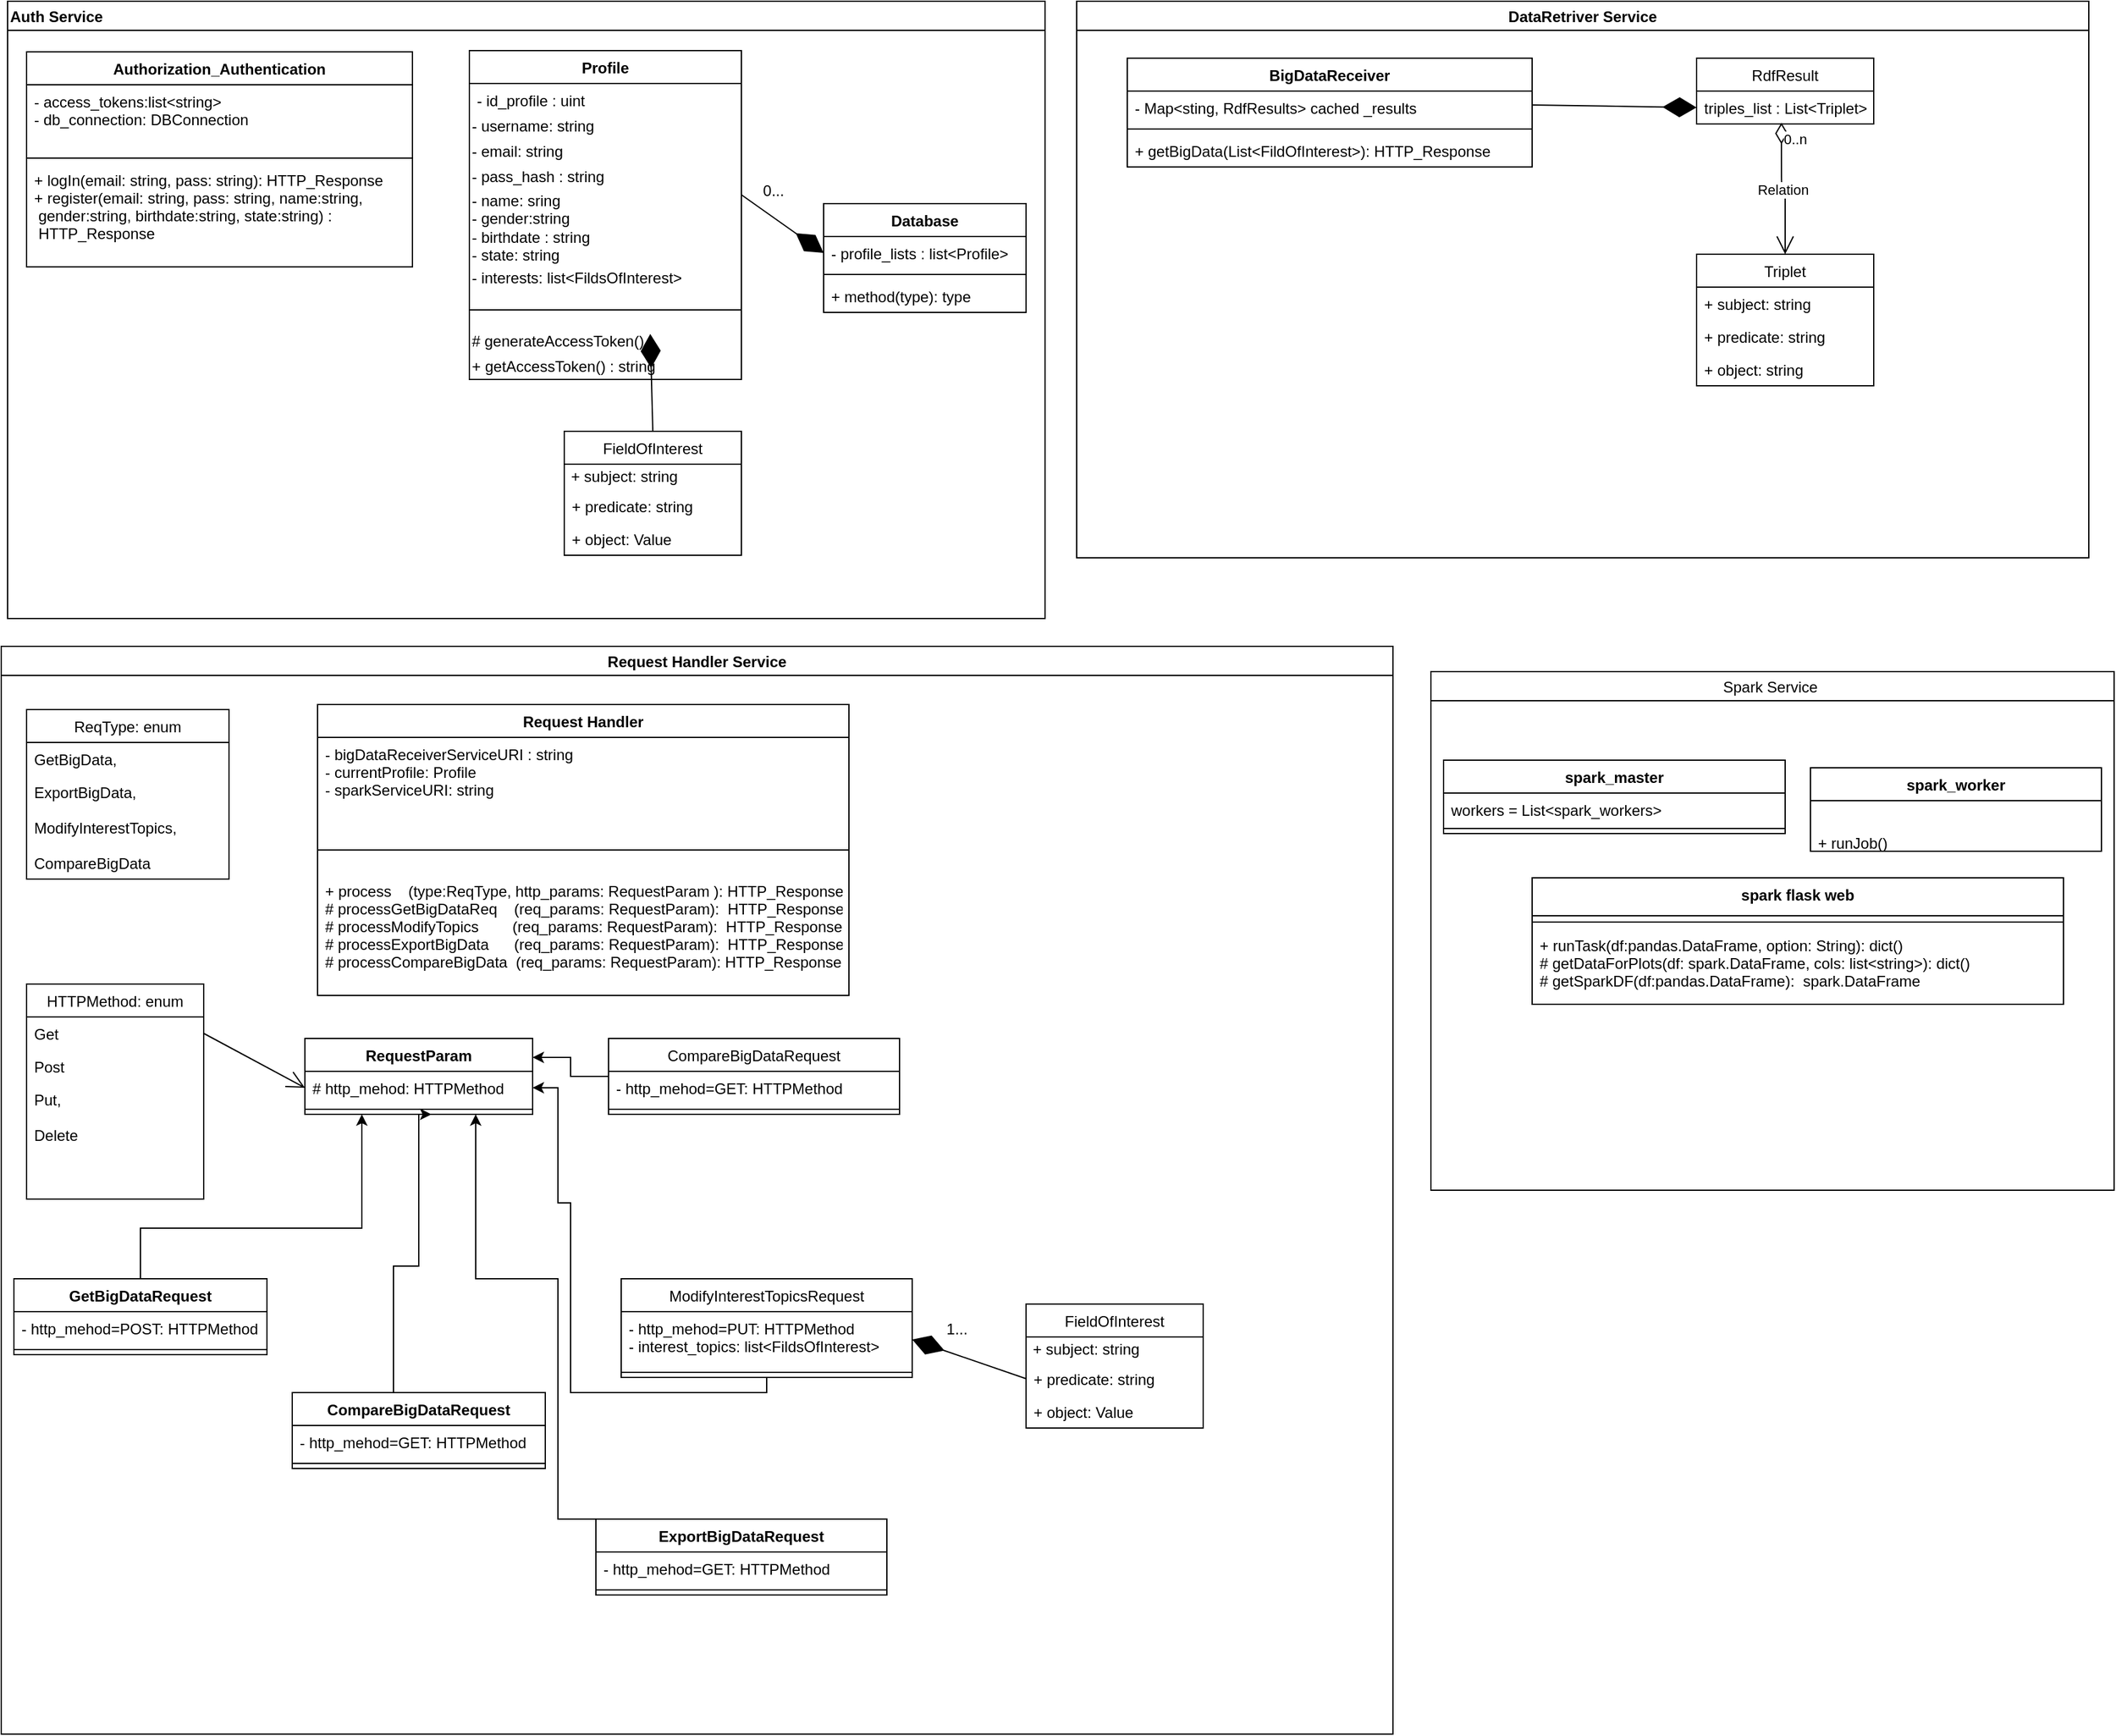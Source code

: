 <mxfile version="16.5.2" type="google"><diagram name="Page-1" id="c4acf3e9-155e-7222-9cf6-157b1a14988f"><mxGraphModel dx="1840" dy="1073" grid="1" gridSize="10" guides="1" tooltips="1" connect="1" arrows="1" fold="1" page="1" pageScale="1" pageWidth="850" pageHeight="1100" background="#ffffff" math="0" shadow="0"><root><mxCell id="0"/><mxCell id="1" parent="0"/><mxCell id="h9MEE5Jr2Y2PCA9O-NVs-34" value="Auth Service " style="swimlane;align=left;" parent="1" vertex="1"><mxGeometry x="15" y="20" width="820" height="488" as="geometry"/></mxCell><mxCell id="h9MEE5Jr2Y2PCA9O-NVs-1" value="Authorization_Authentication" style="swimlane;fontStyle=1;align=center;verticalAlign=top;childLayout=stackLayout;horizontal=1;startSize=26;horizontalStack=0;resizeParent=1;resizeParentMax=0;resizeLast=0;collapsible=1;marginBottom=0;" parent="h9MEE5Jr2Y2PCA9O-NVs-34" vertex="1"><mxGeometry x="15" y="40" width="305" height="170" as="geometry"/></mxCell><mxCell id="h9MEE5Jr2Y2PCA9O-NVs-2" value="- access_tokens:list&lt;string&gt;&#10;- db_connection: DBConnection" style="text;strokeColor=none;fillColor=none;align=left;verticalAlign=top;spacingLeft=4;spacingRight=4;overflow=hidden;rotatable=0;points=[[0,0.5],[1,0.5]];portConstraint=eastwest;" parent="h9MEE5Jr2Y2PCA9O-NVs-1" vertex="1"><mxGeometry y="26" width="305" height="54" as="geometry"/></mxCell><mxCell id="h9MEE5Jr2Y2PCA9O-NVs-3" value="" style="line;strokeWidth=1;fillColor=none;align=left;verticalAlign=middle;spacingTop=-1;spacingLeft=3;spacingRight=3;rotatable=0;labelPosition=right;points=[];portConstraint=eastwest;" parent="h9MEE5Jr2Y2PCA9O-NVs-1" vertex="1"><mxGeometry y="80" width="305" height="8" as="geometry"/></mxCell><mxCell id="h9MEE5Jr2Y2PCA9O-NVs-4" value="+ logIn(email: string, pass: string): HTTP_Response&#10;+ register(email: string, pass: string, name:string,&#10; gender:string, birthdate:string, state:string) :&#10; HTTP_Response&#10;" style="text;strokeColor=none;fillColor=none;align=left;verticalAlign=top;spacingLeft=4;spacingRight=4;overflow=hidden;rotatable=0;points=[[0,0.5],[1,0.5]];portConstraint=eastwest;" parent="h9MEE5Jr2Y2PCA9O-NVs-1" vertex="1"><mxGeometry y="88" width="305" height="82" as="geometry"/></mxCell><mxCell id="h9MEE5Jr2Y2PCA9O-NVs-5" value="Profile" style="swimlane;fontStyle=1;align=center;verticalAlign=top;childLayout=stackLayout;horizontal=1;startSize=26;horizontalStack=0;resizeParent=1;resizeParentMax=0;resizeLast=0;collapsible=1;marginBottom=0;" parent="h9MEE5Jr2Y2PCA9O-NVs-34" vertex="1"><mxGeometry x="365" y="39" width="215" height="260" as="geometry"/></mxCell><mxCell id="h9MEE5Jr2Y2PCA9O-NVs-17" value="- id_profile : uint&#10;" style="text;strokeColor=none;fillColor=none;align=left;verticalAlign=top;spacingLeft=4;spacingRight=4;overflow=hidden;rotatable=0;points=[[0,0.5],[1,0.5]];portConstraint=eastwest;" parent="h9MEE5Jr2Y2PCA9O-NVs-5" vertex="1"><mxGeometry y="26" width="215" height="24" as="geometry"/></mxCell><mxCell id="nS12aVtoFjTtKT_K1Ies-8" value="&lt;span&gt;- username: string&lt;/span&gt;" style="text;html=1;align=left;verticalAlign=middle;resizable=0;points=[];autosize=1;" parent="h9MEE5Jr2Y2PCA9O-NVs-5" vertex="1"><mxGeometry y="50" width="215" height="20" as="geometry"/></mxCell><mxCell id="nS12aVtoFjTtKT_K1Ies-11" value="- email: string" style="text;html=1;align=left;verticalAlign=middle;resizable=0;points=[];autosize=1;" parent="h9MEE5Jr2Y2PCA9O-NVs-5" vertex="1"><mxGeometry y="70" width="215" height="20" as="geometry"/></mxCell><mxCell id="nS12aVtoFjTtKT_K1Ies-9" value="&lt;span&gt;- pass_hash : string&lt;/span&gt;" style="text;html=1;align=left;verticalAlign=middle;resizable=0;points=[];autosize=1;" parent="h9MEE5Jr2Y2PCA9O-NVs-5" vertex="1"><mxGeometry y="90" width="215" height="20" as="geometry"/></mxCell><mxCell id="nS12aVtoFjTtKT_K1Ies-14" value="- name: sring&lt;br&gt;- gender:string&lt;br&gt;- birthdate : string&lt;br&gt;- state: string" style="text;html=1;align=left;verticalAlign=middle;resizable=0;points=[];autosize=1;" parent="h9MEE5Jr2Y2PCA9O-NVs-5" vertex="1"><mxGeometry y="110" width="215" height="60" as="geometry"/></mxCell><mxCell id="nS12aVtoFjTtKT_K1Ies-76" value="&lt;span&gt;- interests: list&amp;lt;FildsOfInterest&amp;gt;&lt;br&gt;&lt;/span&gt;" style="text;html=1;align=left;verticalAlign=middle;resizable=0;points=[];autosize=1;" parent="h9MEE5Jr2Y2PCA9O-NVs-5" vertex="1"><mxGeometry y="170" width="215" height="20" as="geometry"/></mxCell><mxCell id="h9MEE5Jr2Y2PCA9O-NVs-7" value="" style="line;strokeWidth=1;fillColor=none;align=left;verticalAlign=middle;spacingTop=-1;spacingLeft=3;spacingRight=3;rotatable=0;labelPosition=right;points=[];portConstraint=eastwest;" parent="h9MEE5Jr2Y2PCA9O-NVs-5" vertex="1"><mxGeometry y="190" width="215" height="30" as="geometry"/></mxCell><mxCell id="nS12aVtoFjTtKT_K1Ies-86" value="# generateAccessToken()" style="text;html=1;align=left;verticalAlign=middle;resizable=0;points=[];autosize=1;" parent="h9MEE5Jr2Y2PCA9O-NVs-5" vertex="1"><mxGeometry y="220" width="215" height="20" as="geometry"/></mxCell><mxCell id="nS12aVtoFjTtKT_K1Ies-85" value="+ getAccessToken() : string" style="text;html=1;align=left;verticalAlign=middle;resizable=0;points=[];autosize=1;" parent="h9MEE5Jr2Y2PCA9O-NVs-5" vertex="1"><mxGeometry y="240" width="215" height="20" as="geometry"/></mxCell><mxCell id="nS12aVtoFjTtKT_K1Ies-48" value="0..." style="text;html=1;align=center;verticalAlign=middle;resizable=0;points=[];autosize=1;" parent="h9MEE5Jr2Y2PCA9O-NVs-34" vertex="1"><mxGeometry x="590" y="140" width="30" height="20" as="geometry"/></mxCell><mxCell id="nS12aVtoFjTtKT_K1Ies-43" value="Database" style="swimlane;fontStyle=1;align=center;verticalAlign=top;childLayout=stackLayout;horizontal=1;startSize=26;horizontalStack=0;resizeParent=1;resizeParentMax=0;resizeLast=0;collapsible=1;marginBottom=0;" parent="h9MEE5Jr2Y2PCA9O-NVs-34" vertex="1"><mxGeometry x="645" y="160" width="160" height="86" as="geometry"/></mxCell><mxCell id="nS12aVtoFjTtKT_K1Ies-44" value="- profile_lists : list&lt;Profile&gt;" style="text;strokeColor=none;fillColor=none;align=left;verticalAlign=top;spacingLeft=4;spacingRight=4;overflow=hidden;rotatable=0;points=[[0,0.5],[1,0.5]];portConstraint=eastwest;" parent="nS12aVtoFjTtKT_K1Ies-43" vertex="1"><mxGeometry y="26" width="160" height="26" as="geometry"/></mxCell><mxCell id="nS12aVtoFjTtKT_K1Ies-45" value="" style="line;strokeWidth=1;fillColor=none;align=left;verticalAlign=middle;spacingTop=-1;spacingLeft=3;spacingRight=3;rotatable=0;labelPosition=right;points=[];portConstraint=eastwest;" parent="nS12aVtoFjTtKT_K1Ies-43" vertex="1"><mxGeometry y="52" width="160" height="8" as="geometry"/></mxCell><mxCell id="nS12aVtoFjTtKT_K1Ies-46" value="+ method(type): type" style="text;strokeColor=none;fillColor=none;align=left;verticalAlign=top;spacingLeft=4;spacingRight=4;overflow=hidden;rotatable=0;points=[[0,0.5],[1,0.5]];portConstraint=eastwest;" parent="nS12aVtoFjTtKT_K1Ies-43" vertex="1"><mxGeometry y="60" width="160" height="26" as="geometry"/></mxCell><mxCell id="nS12aVtoFjTtKT_K1Ies-47" value="" style="endArrow=diamondThin;endFill=1;endSize=24;html=1;exitX=1;exitY=0.15;exitDx=0;exitDy=0;exitPerimeter=0;entryX=0;entryY=0.5;entryDx=0;entryDy=0;" parent="h9MEE5Jr2Y2PCA9O-NVs-34" target="nS12aVtoFjTtKT_K1Ies-44" edge="1"><mxGeometry width="160" relative="1" as="geometry"><mxPoint x="580" y="153" as="sourcePoint"/><mxPoint x="600" y="290" as="targetPoint"/></mxGeometry></mxCell><mxCell id="nS12aVtoFjTtKT_K1Ies-77" value="FieldOfInterest" style="swimlane;fontStyle=0;childLayout=stackLayout;horizontal=1;startSize=26;fillColor=none;horizontalStack=0;resizeParent=1;resizeParentMax=0;resizeLast=0;collapsible=1;marginBottom=0;" parent="h9MEE5Jr2Y2PCA9O-NVs-34" vertex="1"><mxGeometry x="440" y="340" width="140" height="98" as="geometry"><mxRectangle x="435" y="400" width="100" height="26" as="alternateBounds"/></mxGeometry></mxCell><mxCell id="nS12aVtoFjTtKT_K1Ies-78" value="&amp;nbsp;+ subject: string" style="text;html=1;align=left;verticalAlign=middle;resizable=0;points=[];autosize=1;" parent="nS12aVtoFjTtKT_K1Ies-77" vertex="1"><mxGeometry y="26" width="140" height="20" as="geometry"/></mxCell><mxCell id="nS12aVtoFjTtKT_K1Ies-79" value="+ predicate: string" style="text;strokeColor=none;fillColor=none;align=left;verticalAlign=top;spacingLeft=4;spacingRight=4;overflow=hidden;rotatable=0;points=[[0,0.5],[1,0.5]];portConstraint=eastwest;" parent="nS12aVtoFjTtKT_K1Ies-77" vertex="1"><mxGeometry y="46" width="140" height="26" as="geometry"/></mxCell><mxCell id="nS12aVtoFjTtKT_K1Ies-80" value="+ object: Value" style="text;strokeColor=none;fillColor=none;align=left;verticalAlign=top;spacingLeft=4;spacingRight=4;overflow=hidden;rotatable=0;points=[[0,0.5],[1,0.5]];portConstraint=eastwest;" parent="nS12aVtoFjTtKT_K1Ies-77" vertex="1"><mxGeometry y="72" width="140" height="26" as="geometry"/></mxCell><mxCell id="nS12aVtoFjTtKT_K1Ies-83" value="" style="endArrow=diamondThin;endFill=1;endSize=24;html=1;exitX=0.5;exitY=0;exitDx=0;exitDy=0;entryX=0.665;entryY=1.075;entryDx=0;entryDy=0;entryPerimeter=0;" parent="h9MEE5Jr2Y2PCA9O-NVs-34" source="nS12aVtoFjTtKT_K1Ies-77" edge="1"><mxGeometry width="160" relative="1" as="geometry"><mxPoint x="590" y="360" as="sourcePoint"/><mxPoint x="507.975" y="263" as="targetPoint"/><Array as="points"/></mxGeometry></mxCell><mxCell id="h9MEE5Jr2Y2PCA9O-NVs-35" value="Request Handler Service" style="swimlane;" parent="1" vertex="1"><mxGeometry x="10" y="530" width="1100" height="860" as="geometry"><mxRectangle x="85" y="510" width="170" height="23" as="alternateBounds"/></mxGeometry></mxCell><mxCell id="h9MEE5Jr2Y2PCA9O-NVs-22" value="ReqType: enum" style="swimlane;fontStyle=0;childLayout=stackLayout;horizontal=1;startSize=26;fillColor=none;horizontalStack=0;resizeParent=1;resizeParentMax=0;resizeLast=0;collapsible=1;marginBottom=0;" parent="h9MEE5Jr2Y2PCA9O-NVs-35" vertex="1"><mxGeometry x="20" y="50" width="160" height="134" as="geometry"/></mxCell><mxCell id="h9MEE5Jr2Y2PCA9O-NVs-23" value="GetBigData," style="text;strokeColor=none;fillColor=none;align=left;verticalAlign=top;spacingLeft=4;spacingRight=4;overflow=hidden;rotatable=0;points=[[0,0.5],[1,0.5]];portConstraint=eastwest;" parent="h9MEE5Jr2Y2PCA9O-NVs-22" vertex="1"><mxGeometry y="26" width="160" height="26" as="geometry"/></mxCell><mxCell id="h9MEE5Jr2Y2PCA9O-NVs-25" value="ExportBigData,&#10;&#10;ModifyInterestTopics,&#10;&#10;CompareBigData" style="text;strokeColor=none;fillColor=none;align=left;verticalAlign=top;spacingLeft=4;spacingRight=4;overflow=hidden;rotatable=0;points=[[0,0.5],[1,0.5]];portConstraint=eastwest;" parent="h9MEE5Jr2Y2PCA9O-NVs-22" vertex="1"><mxGeometry y="52" width="160" height="82" as="geometry"/></mxCell><mxCell id="h9MEE5Jr2Y2PCA9O-NVs-18" value="Request Handler" style="swimlane;fontStyle=1;align=center;verticalAlign=top;childLayout=stackLayout;horizontal=1;startSize=26;horizontalStack=0;resizeParent=1;resizeParentMax=0;resizeLast=0;collapsible=1;marginBottom=0;" parent="h9MEE5Jr2Y2PCA9O-NVs-35" vertex="1"><mxGeometry x="250" y="46" width="420" height="230" as="geometry"/></mxCell><mxCell id="h9MEE5Jr2Y2PCA9O-NVs-19" value="- bigDataReceiverServiceURI : string&#10;- currentProfile: Profile&#10;- sparkServiceURI: string" style="text;strokeColor=none;fillColor=none;align=left;verticalAlign=top;spacingLeft=4;spacingRight=4;overflow=hidden;rotatable=0;points=[[0,0.5],[1,0.5]];portConstraint=eastwest;fontStyle=0" parent="h9MEE5Jr2Y2PCA9O-NVs-18" vertex="1"><mxGeometry y="26" width="420" height="84" as="geometry"/></mxCell><mxCell id="h9MEE5Jr2Y2PCA9O-NVs-20" value="" style="line;strokeWidth=1;fillColor=none;align=left;verticalAlign=middle;spacingTop=-1;spacingLeft=3;spacingRight=3;rotatable=0;labelPosition=right;points=[];portConstraint=eastwest;" parent="h9MEE5Jr2Y2PCA9O-NVs-18" vertex="1"><mxGeometry y="110" width="420" height="10" as="geometry"/></mxCell><mxCell id="h9MEE5Jr2Y2PCA9O-NVs-21" value="&#10;+ process    (type:ReqType, http_params: RequestParam ): HTTP_Response&#10;# processGetBigDataReq    (req_params: RequestParam):  HTTP_Response&#10;# processModifyTopics        (req_params: RequestParam):  HTTP_Response&#10;# processExportBigData      (req_params: RequestParam):  HTTP_Response&#10;# processCompareBigData  (req_params: RequestParam): HTTP_Response&#10;" style="text;strokeColor=none;fillColor=none;align=left;verticalAlign=top;spacingLeft=4;spacingRight=4;overflow=hidden;rotatable=0;points=[[0,0.5],[1,0.5]];portConstraint=eastwest;" parent="h9MEE5Jr2Y2PCA9O-NVs-18" vertex="1"><mxGeometry y="120" width="420" height="110" as="geometry"/></mxCell><mxCell id="h9MEE5Jr2Y2PCA9O-NVs-9" value="FieldOfInterest" style="swimlane;fontStyle=0;childLayout=stackLayout;horizontal=1;startSize=26;fillColor=none;horizontalStack=0;resizeParent=1;resizeParentMax=0;resizeLast=0;collapsible=1;marginBottom=0;" parent="h9MEE5Jr2Y2PCA9O-NVs-35" vertex="1"><mxGeometry x="810" y="520" width="140" height="98" as="geometry"><mxRectangle x="435" y="400" width="100" height="26" as="alternateBounds"/></mxGeometry></mxCell><mxCell id="nS12aVtoFjTtKT_K1Ies-75" value="&amp;nbsp;+ subject: string" style="text;html=1;align=left;verticalAlign=middle;resizable=0;points=[];autosize=1;" parent="h9MEE5Jr2Y2PCA9O-NVs-9" vertex="1"><mxGeometry y="26" width="140" height="20" as="geometry"/></mxCell><mxCell id="h9MEE5Jr2Y2PCA9O-NVs-10" value="+ predicate: string" style="text;strokeColor=none;fillColor=none;align=left;verticalAlign=top;spacingLeft=4;spacingRight=4;overflow=hidden;rotatable=0;points=[[0,0.5],[1,0.5]];portConstraint=eastwest;" parent="h9MEE5Jr2Y2PCA9O-NVs-9" vertex="1"><mxGeometry y="46" width="140" height="26" as="geometry"/></mxCell><mxCell id="h9MEE5Jr2Y2PCA9O-NVs-11" value="+ object: Value" style="text;strokeColor=none;fillColor=none;align=left;verticalAlign=top;spacingLeft=4;spacingRight=4;overflow=hidden;rotatable=0;points=[[0,0.5],[1,0.5]];portConstraint=eastwest;" parent="h9MEE5Jr2Y2PCA9O-NVs-9" vertex="1"><mxGeometry y="72" width="140" height="26" as="geometry"/></mxCell><mxCell id="nS12aVtoFjTtKT_K1Ies-2" value="" style="endArrow=diamondThin;endFill=1;endSize=24;html=1;exitX=0;exitY=0.5;exitDx=0;exitDy=0;entryX=1;entryY=0.5;entryDx=0;entryDy=0;" parent="h9MEE5Jr2Y2PCA9O-NVs-35" source="h9MEE5Jr2Y2PCA9O-NVs-10" target="nS12aVtoFjTtKT_K1Ies-71" edge="1"><mxGeometry width="160" relative="1" as="geometry"><mxPoint x="560" y="579" as="sourcePoint"/><mxPoint x="750" y="350" as="targetPoint"/><Array as="points"/></mxGeometry></mxCell><mxCell id="nS12aVtoFjTtKT_K1Ies-3" value="1..." style="text;html=1;align=center;verticalAlign=middle;resizable=0;points=[];autosize=1;" parent="h9MEE5Jr2Y2PCA9O-NVs-35" vertex="1"><mxGeometry x="740" y="530" width="30" height="20" as="geometry"/></mxCell><mxCell id="nS12aVtoFjTtKT_K1Ies-29" value="RequestParam" style="swimlane;fontStyle=1;align=center;verticalAlign=top;childLayout=stackLayout;horizontal=1;startSize=26;horizontalStack=0;resizeParent=1;resizeParentMax=0;resizeLast=0;collapsible=1;marginBottom=0;" parent="h9MEE5Jr2Y2PCA9O-NVs-35" vertex="1"><mxGeometry x="240" y="310" width="180" height="60" as="geometry"/></mxCell><mxCell id="nS12aVtoFjTtKT_K1Ies-30" value="# http_mehod: HTTPMethod" style="text;strokeColor=none;fillColor=none;align=left;verticalAlign=top;spacingLeft=4;spacingRight=4;overflow=hidden;rotatable=0;points=[[0,0.5],[1,0.5]];portConstraint=eastwest;" parent="nS12aVtoFjTtKT_K1Ies-29" vertex="1"><mxGeometry y="26" width="180" height="26" as="geometry"/></mxCell><mxCell id="nS12aVtoFjTtKT_K1Ies-31" value="" style="line;strokeWidth=1;fillColor=none;align=left;verticalAlign=middle;spacingTop=-1;spacingLeft=3;spacingRight=3;rotatable=0;labelPosition=right;points=[];portConstraint=eastwest;" parent="nS12aVtoFjTtKT_K1Ies-29" vertex="1"><mxGeometry y="52" width="180" height="8" as="geometry"/></mxCell><mxCell id="nS12aVtoFjTtKT_K1Ies-33" value="HTTPMethod: enum" style="swimlane;fontStyle=0;childLayout=stackLayout;horizontal=1;startSize=26;fillColor=none;horizontalStack=0;resizeParent=1;resizeParentMax=0;resizeLast=0;collapsible=1;marginBottom=0;" parent="h9MEE5Jr2Y2PCA9O-NVs-35" vertex="1"><mxGeometry x="20" y="267" width="140" height="170" as="geometry"/></mxCell><mxCell id="nS12aVtoFjTtKT_K1Ies-34" value="Get" style="text;strokeColor=none;fillColor=none;align=left;verticalAlign=top;spacingLeft=4;spacingRight=4;overflow=hidden;rotatable=0;points=[[0,0.5],[1,0.5]];portConstraint=eastwest;" parent="nS12aVtoFjTtKT_K1Ies-33" vertex="1"><mxGeometry y="26" width="140" height="26" as="geometry"/></mxCell><mxCell id="nS12aVtoFjTtKT_K1Ies-35" value="Post" style="text;strokeColor=none;fillColor=none;align=left;verticalAlign=top;spacingLeft=4;spacingRight=4;overflow=hidden;rotatable=0;points=[[0,0.5],[1,0.5]];portConstraint=eastwest;" parent="nS12aVtoFjTtKT_K1Ies-33" vertex="1"><mxGeometry y="52" width="140" height="26" as="geometry"/></mxCell><mxCell id="nS12aVtoFjTtKT_K1Ies-36" value="Put,&#10;&#10;Delete" style="text;strokeColor=none;fillColor=none;align=left;verticalAlign=top;spacingLeft=4;spacingRight=4;overflow=hidden;rotatable=0;points=[[0,0.5],[1,0.5]];portConstraint=eastwest;" parent="nS12aVtoFjTtKT_K1Ies-33" vertex="1"><mxGeometry y="78" width="140" height="92" as="geometry"/></mxCell><mxCell id="nS12aVtoFjTtKT_K1Ies-38" value="" style="endArrow=open;endFill=1;endSize=12;html=1;exitX=1;exitY=0.5;exitDx=0;exitDy=0;entryX=0;entryY=0.5;entryDx=0;entryDy=0;" parent="h9MEE5Jr2Y2PCA9O-NVs-35" source="nS12aVtoFjTtKT_K1Ies-34" target="nS12aVtoFjTtKT_K1Ies-30" edge="1"><mxGeometry width="160" relative="1" as="geometry"><mxPoint x="610" y="180" as="sourcePoint"/><mxPoint x="770" y="180" as="targetPoint"/></mxGeometry></mxCell><mxCell id="nS12aVtoFjTtKT_K1Ies-50" value="CompareBigDataRequest" style="swimlane;fontStyle=1;align=center;verticalAlign=top;childLayout=stackLayout;horizontal=1;startSize=26;horizontalStack=0;resizeParent=1;resizeParentMax=0;resizeLast=0;collapsible=1;marginBottom=0;" parent="h9MEE5Jr2Y2PCA9O-NVs-35" vertex="1"><mxGeometry x="230" y="590" width="200" height="60" as="geometry"/></mxCell><mxCell id="nS12aVtoFjTtKT_K1Ies-51" value="- http_mehod=GET: HTTPMethod" style="text;strokeColor=none;fillColor=none;align=left;verticalAlign=top;spacingLeft=4;spacingRight=4;overflow=hidden;rotatable=0;points=[[0,0.5],[1,0.5]];portConstraint=eastwest;" parent="nS12aVtoFjTtKT_K1Ies-50" vertex="1"><mxGeometry y="26" width="200" height="26" as="geometry"/></mxCell><mxCell id="nS12aVtoFjTtKT_K1Ies-52" value="" style="line;strokeWidth=1;fillColor=none;align=left;verticalAlign=middle;spacingTop=-1;spacingLeft=3;spacingRight=3;rotatable=0;labelPosition=right;points=[];portConstraint=eastwest;" parent="nS12aVtoFjTtKT_K1Ies-50" vertex="1"><mxGeometry y="52" width="200" height="8" as="geometry"/></mxCell><mxCell id="nS12aVtoFjTtKT_K1Ies-68" style="edgeStyle=orthogonalEdgeStyle;rounded=0;orthogonalLoop=1;jettySize=auto;html=1;exitX=0;exitY=0;exitDx=0;exitDy=0;entryX=0.75;entryY=1;entryDx=0;entryDy=0;" parent="h9MEE5Jr2Y2PCA9O-NVs-35" source="nS12aVtoFjTtKT_K1Ies-54" target="nS12aVtoFjTtKT_K1Ies-29" edge="1"><mxGeometry relative="1" as="geometry"><mxPoint x="354" y="455" as="targetPoint"/><Array as="points"><mxPoint x="440" y="690"/><mxPoint x="440" y="500"/><mxPoint x="375" y="500"/></Array></mxGeometry></mxCell><mxCell id="nS12aVtoFjTtKT_K1Ies-54" value="ExportBigDataRequest" style="swimlane;fontStyle=1;align=center;verticalAlign=top;childLayout=stackLayout;horizontal=1;startSize=26;horizontalStack=0;resizeParent=1;resizeParentMax=0;resizeLast=0;collapsible=1;marginBottom=0;" parent="h9MEE5Jr2Y2PCA9O-NVs-35" vertex="1"><mxGeometry x="470" y="690" width="230" height="60" as="geometry"/></mxCell><mxCell id="nS12aVtoFjTtKT_K1Ies-55" value="- http_mehod=GET: HTTPMethod" style="text;strokeColor=none;fillColor=none;align=left;verticalAlign=top;spacingLeft=4;spacingRight=4;overflow=hidden;rotatable=0;points=[[0,0.5],[1,0.5]];portConstraint=eastwest;" parent="nS12aVtoFjTtKT_K1Ies-54" vertex="1"><mxGeometry y="26" width="230" height="26" as="geometry"/></mxCell><mxCell id="nS12aVtoFjTtKT_K1Ies-56" value="" style="line;strokeWidth=1;fillColor=none;align=left;verticalAlign=middle;spacingTop=-1;spacingLeft=3;spacingRight=3;rotatable=0;labelPosition=right;points=[];portConstraint=eastwest;" parent="nS12aVtoFjTtKT_K1Ies-54" vertex="1"><mxGeometry y="52" width="230" height="8" as="geometry"/></mxCell><mxCell id="nS12aVtoFjTtKT_K1Ies-66" style="edgeStyle=orthogonalEdgeStyle;rounded=0;orthogonalLoop=1;jettySize=auto;html=1;entryX=1;entryY=0.25;entryDx=0;entryDy=0;" parent="h9MEE5Jr2Y2PCA9O-NVs-35" source="nS12aVtoFjTtKT_K1Ies-58" target="nS12aVtoFjTtKT_K1Ies-29" edge="1"><mxGeometry relative="1" as="geometry"><mxPoint x="421.08" y="386" as="targetPoint"/></mxGeometry></mxCell><mxCell id="nS12aVtoFjTtKT_K1Ies-58" value="CompareBigDataRequest" style="swimlane;fontStyle=0;align=center;verticalAlign=top;childLayout=stackLayout;horizontal=1;startSize=26;horizontalStack=0;resizeParent=1;resizeParentMax=0;resizeLast=0;collapsible=1;marginBottom=0;" parent="h9MEE5Jr2Y2PCA9O-NVs-35" vertex="1"><mxGeometry x="480" y="310" width="230" height="60" as="geometry"/></mxCell><mxCell id="nS12aVtoFjTtKT_K1Ies-59" value="- http_mehod=GET: HTTPMethod" style="text;strokeColor=none;fillColor=none;align=left;verticalAlign=top;spacingLeft=4;spacingRight=4;overflow=hidden;rotatable=0;points=[[0,0.5],[1,0.5]];portConstraint=eastwest;" parent="nS12aVtoFjTtKT_K1Ies-58" vertex="1"><mxGeometry y="26" width="230" height="26" as="geometry"/></mxCell><mxCell id="nS12aVtoFjTtKT_K1Ies-60" value="" style="line;strokeWidth=1;fillColor=none;align=left;verticalAlign=middle;spacingTop=-1;spacingLeft=3;spacingRight=3;rotatable=0;labelPosition=right;points=[];portConstraint=eastwest;" parent="nS12aVtoFjTtKT_K1Ies-58" vertex="1"><mxGeometry y="52" width="230" height="8" as="geometry"/></mxCell><mxCell id="nS12aVtoFjTtKT_K1Ies-87" style="edgeStyle=orthogonalEdgeStyle;rounded=0;orthogonalLoop=1;jettySize=auto;html=1;entryX=0.25;entryY=1;entryDx=0;entryDy=0;" parent="h9MEE5Jr2Y2PCA9O-NVs-35" source="nS12aVtoFjTtKT_K1Ies-62" target="nS12aVtoFjTtKT_K1Ies-29" edge="1"><mxGeometry relative="1" as="geometry"><Array as="points"><mxPoint x="110" y="460"/><mxPoint x="285" y="460"/></Array></mxGeometry></mxCell><mxCell id="nS12aVtoFjTtKT_K1Ies-62" value="GetBigDataRequest" style="swimlane;fontStyle=1;align=center;verticalAlign=top;childLayout=stackLayout;horizontal=1;startSize=26;horizontalStack=0;resizeParent=1;resizeParentMax=0;resizeLast=0;collapsible=1;marginBottom=0;" parent="h9MEE5Jr2Y2PCA9O-NVs-35" vertex="1"><mxGeometry x="10" y="500" width="200" height="60" as="geometry"/></mxCell><mxCell id="nS12aVtoFjTtKT_K1Ies-63" value="- http_mehod=POST: HTTPMethod" style="text;strokeColor=none;fillColor=none;align=left;verticalAlign=top;spacingLeft=4;spacingRight=4;overflow=hidden;rotatable=0;points=[[0,0.5],[1,0.5]];portConstraint=eastwest;" parent="nS12aVtoFjTtKT_K1Ies-62" vertex="1"><mxGeometry y="26" width="200" height="26" as="geometry"/></mxCell><mxCell id="nS12aVtoFjTtKT_K1Ies-64" value="" style="line;strokeWidth=1;fillColor=none;align=left;verticalAlign=middle;spacingTop=-1;spacingLeft=3;spacingRight=3;rotatable=0;labelPosition=right;points=[];portConstraint=eastwest;" parent="nS12aVtoFjTtKT_K1Ies-62" vertex="1"><mxGeometry y="52" width="200" height="8" as="geometry"/></mxCell><mxCell id="nS12aVtoFjTtKT_K1Ies-67" style="edgeStyle=orthogonalEdgeStyle;rounded=0;orthogonalLoop=1;jettySize=auto;html=1;" parent="h9MEE5Jr2Y2PCA9O-NVs-35" source="nS12aVtoFjTtKT_K1Ies-50" edge="1"><mxGeometry relative="1" as="geometry"><mxPoint x="340" y="370" as="targetPoint"/><Array as="points"><mxPoint x="310" y="490"/><mxPoint x="330" y="490"/><mxPoint x="330" y="370"/></Array></mxGeometry></mxCell><mxCell id="nS12aVtoFjTtKT_K1Ies-74" style="edgeStyle=orthogonalEdgeStyle;rounded=0;orthogonalLoop=1;jettySize=auto;html=1;entryX=1;entryY=0.5;entryDx=0;entryDy=0;" parent="h9MEE5Jr2Y2PCA9O-NVs-35" source="nS12aVtoFjTtKT_K1Ies-70" target="nS12aVtoFjTtKT_K1Ies-30" edge="1"><mxGeometry relative="1" as="geometry"><mxPoint x="420" y="410" as="targetPoint"/><Array as="points"><mxPoint x="605" y="590"/><mxPoint x="450" y="590"/><mxPoint x="450" y="440"/><mxPoint x="440" y="440"/><mxPoint x="440" y="349"/></Array></mxGeometry></mxCell><mxCell id="nS12aVtoFjTtKT_K1Ies-70" value="ModifyInterestTopicsRequest" style="swimlane;fontStyle=0;align=center;verticalAlign=top;childLayout=stackLayout;horizontal=1;startSize=26;horizontalStack=0;resizeParent=1;resizeParentMax=0;resizeLast=0;collapsible=1;marginBottom=0;" parent="h9MEE5Jr2Y2PCA9O-NVs-35" vertex="1"><mxGeometry x="490" y="500" width="230" height="78" as="geometry"/></mxCell><mxCell id="nS12aVtoFjTtKT_K1Ies-71" value="- http_mehod=PUT: HTTPMethod&#10;- interest_topics: list&lt;FildsOfInterest&gt;" style="text;strokeColor=none;fillColor=none;align=left;verticalAlign=top;spacingLeft=4;spacingRight=4;overflow=hidden;rotatable=0;points=[[0,0.5],[1,0.5]];portConstraint=eastwest;" parent="nS12aVtoFjTtKT_K1Ies-70" vertex="1"><mxGeometry y="26" width="230" height="44" as="geometry"/></mxCell><mxCell id="nS12aVtoFjTtKT_K1Ies-72" value="" style="line;strokeWidth=1;fillColor=none;align=left;verticalAlign=middle;spacingTop=-1;spacingLeft=3;spacingRight=3;rotatable=0;labelPosition=right;points=[];portConstraint=eastwest;" parent="nS12aVtoFjTtKT_K1Ies-70" vertex="1"><mxGeometry y="70" width="230" height="8" as="geometry"/></mxCell><mxCell id="h9MEE5Jr2Y2PCA9O-NVs-40" value="DataRetriver Service" style="swimlane;" parent="1" vertex="1"><mxGeometry x="860" y="20" width="800" height="440" as="geometry"/></mxCell><mxCell id="h9MEE5Jr2Y2PCA9O-NVs-30" value="BigDataReceiver" style="swimlane;fontStyle=1;align=center;verticalAlign=top;childLayout=stackLayout;horizontal=1;startSize=26;horizontalStack=0;resizeParent=1;resizeParentMax=0;resizeLast=0;collapsible=1;marginBottom=0;" parent="h9MEE5Jr2Y2PCA9O-NVs-40" vertex="1"><mxGeometry x="40" y="45" width="320" height="86" as="geometry"><mxRectangle x="355" y="550" width="130" height="26" as="alternateBounds"/></mxGeometry></mxCell><mxCell id="h9MEE5Jr2Y2PCA9O-NVs-31" value="- Map&lt;sting, RdfResults&gt; cached _results" style="text;strokeColor=none;fillColor=none;align=left;verticalAlign=top;spacingLeft=4;spacingRight=4;overflow=hidden;rotatable=0;points=[[0,0.5],[1,0.5]];portConstraint=eastwest;" parent="h9MEE5Jr2Y2PCA9O-NVs-30" vertex="1"><mxGeometry y="26" width="320" height="26" as="geometry"/></mxCell><mxCell id="h9MEE5Jr2Y2PCA9O-NVs-32" value="" style="line;strokeWidth=1;fillColor=none;align=left;verticalAlign=middle;spacingTop=-1;spacingLeft=3;spacingRight=3;rotatable=0;labelPosition=right;points=[];portConstraint=eastwest;" parent="h9MEE5Jr2Y2PCA9O-NVs-30" vertex="1"><mxGeometry y="52" width="320" height="8" as="geometry"/></mxCell><mxCell id="h9MEE5Jr2Y2PCA9O-NVs-33" value="+ getBigData(List&lt;FildOfInterest&gt;): HTTP_Response" style="text;strokeColor=none;fillColor=none;align=left;verticalAlign=top;spacingLeft=4;spacingRight=4;overflow=hidden;rotatable=0;points=[[0,0.5],[1,0.5]];portConstraint=eastwest;" parent="h9MEE5Jr2Y2PCA9O-NVs-30" vertex="1"><mxGeometry y="60" width="320" height="26" as="geometry"/></mxCell><mxCell id="nS12aVtoFjTtKT_K1Ies-16" value="RdfResult" style="swimlane;fontStyle=0;childLayout=stackLayout;horizontal=1;startSize=26;fillColor=none;horizontalStack=0;resizeParent=1;resizeParentMax=0;resizeLast=0;collapsible=1;marginBottom=0;align=center;" parent="h9MEE5Jr2Y2PCA9O-NVs-40" vertex="1"><mxGeometry x="490" y="45" width="140" height="52" as="geometry"/></mxCell><mxCell id="nS12aVtoFjTtKT_K1Ies-17" value="triples_list : List&lt;Triplet&gt; t" style="text;strokeColor=none;fillColor=none;align=left;verticalAlign=top;spacingLeft=4;spacingRight=4;overflow=hidden;rotatable=0;points=[[0,0.5],[1,0.5]];portConstraint=eastwest;" parent="nS12aVtoFjTtKT_K1Ies-16" vertex="1"><mxGeometry y="26" width="140" height="26" as="geometry"/></mxCell><mxCell id="nS12aVtoFjTtKT_K1Ies-20" value="" style="endArrow=diamondThin;endFill=1;endSize=24;html=1;entryX=0;entryY=0.5;entryDx=0;entryDy=0;exitX=1.005;exitY=0.65;exitDx=0;exitDy=0;exitPerimeter=0;" parent="h9MEE5Jr2Y2PCA9O-NVs-40" target="nS12aVtoFjTtKT_K1Ies-17" edge="1"><mxGeometry width="160" relative="1" as="geometry"><mxPoint x="360.005" y="82" as="sourcePoint"/><mxPoint x="483.93" y="80" as="targetPoint"/><Array as="points"/></mxGeometry></mxCell><mxCell id="nS12aVtoFjTtKT_K1Ies-21" value="Triplet" style="swimlane;fontStyle=0;childLayout=stackLayout;horizontal=1;startSize=26;fillColor=none;horizontalStack=0;resizeParent=1;resizeParentMax=0;resizeLast=0;collapsible=1;marginBottom=0;align=center;" parent="h9MEE5Jr2Y2PCA9O-NVs-40" vertex="1"><mxGeometry x="490" y="200" width="140" height="104" as="geometry"/></mxCell><mxCell id="nS12aVtoFjTtKT_K1Ies-22" value="+ subject: string" style="text;strokeColor=none;fillColor=none;align=left;verticalAlign=top;spacingLeft=4;spacingRight=4;overflow=hidden;rotatable=0;points=[[0,0.5],[1,0.5]];portConstraint=eastwest;" parent="nS12aVtoFjTtKT_K1Ies-21" vertex="1"><mxGeometry y="26" width="140" height="26" as="geometry"/></mxCell><mxCell id="nS12aVtoFjTtKT_K1Ies-23" value="+ predicate: string" style="text;strokeColor=none;fillColor=none;align=left;verticalAlign=top;spacingLeft=4;spacingRight=4;overflow=hidden;rotatable=0;points=[[0,0.5],[1,0.5]];portConstraint=eastwest;" parent="nS12aVtoFjTtKT_K1Ies-21" vertex="1"><mxGeometry y="52" width="140" height="26" as="geometry"/></mxCell><mxCell id="nS12aVtoFjTtKT_K1Ies-24" value="+ object: string" style="text;strokeColor=none;fillColor=none;align=left;verticalAlign=top;spacingLeft=4;spacingRight=4;overflow=hidden;rotatable=0;points=[[0,0.5],[1,0.5]];portConstraint=eastwest;" parent="nS12aVtoFjTtKT_K1Ies-21" vertex="1"><mxGeometry y="78" width="140" height="26" as="geometry"/></mxCell><mxCell id="nS12aVtoFjTtKT_K1Ies-25" value="Relation" style="endArrow=open;html=1;endSize=12;startArrow=diamondThin;startSize=14;startFill=0;edgeStyle=orthogonalEdgeStyle;exitX=0.479;exitY=0.962;exitDx=0;exitDy=0;exitPerimeter=0;entryX=0.5;entryY=0;entryDx=0;entryDy=0;" parent="h9MEE5Jr2Y2PCA9O-NVs-40" source="nS12aVtoFjTtKT_K1Ies-17" target="nS12aVtoFjTtKT_K1Ies-21" edge="1"><mxGeometry relative="1" as="geometry"><mxPoint x="200" y="300" as="sourcePoint"/><mxPoint x="557" y="150" as="targetPoint"/></mxGeometry></mxCell><mxCell id="nS12aVtoFjTtKT_K1Ies-26" value="0..n" style="edgeLabel;resizable=0;html=1;align=left;verticalAlign=top;" parent="nS12aVtoFjTtKT_K1Ies-25" connectable="0" vertex="1"><mxGeometry x="-1" relative="1" as="geometry"/></mxCell><mxCell id="h9MEE5Jr2Y2PCA9O-NVs-41" value="Spark Service " style="swimlane;startSize=23;fontStyle=0" parent="1" vertex="1"><mxGeometry x="1140" y="550" width="540" height="410" as="geometry"><mxRectangle x="990" y="510" width="170" height="23" as="alternateBounds"/></mxGeometry></mxCell><mxCell id="h9MEE5Jr2Y2PCA9O-NVs-42" value="spark_master" style="swimlane;fontStyle=1;align=center;verticalAlign=top;childLayout=stackLayout;horizontal=1;startSize=26;horizontalStack=0;resizeParent=1;resizeParentMax=0;resizeLast=0;collapsible=1;marginBottom=0;" parent="h9MEE5Jr2Y2PCA9O-NVs-41" vertex="1"><mxGeometry x="10" y="70" width="270" height="58" as="geometry"/></mxCell><mxCell id="h9MEE5Jr2Y2PCA9O-NVs-43" value="workers = List&lt;spark_workers&gt;" style="text;strokeColor=none;fillColor=none;align=left;verticalAlign=top;spacingLeft=4;spacingRight=4;overflow=hidden;rotatable=0;points=[[0,0.5],[1,0.5]];portConstraint=eastwest;" parent="h9MEE5Jr2Y2PCA9O-NVs-42" vertex="1"><mxGeometry y="26" width="270" height="24" as="geometry"/></mxCell><mxCell id="h9MEE5Jr2Y2PCA9O-NVs-44" value="" style="line;strokeWidth=1;fillColor=none;align=left;verticalAlign=middle;spacingTop=-1;spacingLeft=3;spacingRight=3;rotatable=0;labelPosition=right;points=[];portConstraint=eastwest;" parent="h9MEE5Jr2Y2PCA9O-NVs-42" vertex="1"><mxGeometry y="50" width="270" height="8" as="geometry"/></mxCell><mxCell id="nS12aVtoFjTtKT_K1Ies-4" value="spark_worker" style="swimlane;fontStyle=1;childLayout=stackLayout;horizontal=1;startSize=26;fillColor=none;horizontalStack=0;resizeParent=1;resizeParentMax=0;resizeLast=0;collapsible=1;marginBottom=0;" parent="h9MEE5Jr2Y2PCA9O-NVs-41" vertex="1"><mxGeometry x="300" y="76" width="230" height="66" as="geometry"/></mxCell><mxCell id="JyWvK1ZPBdxNOIfbyWhC-16" value="&lt;span style=&quot;color: rgba(0 , 0 , 0 , 0) ; font-family: monospace ; font-size: 0px&quot;&gt;%3CmxGraphModel%3E%3Croot%3E%3CmxCell%20id%3D%220%22%2F%3E%3CmxCell%20id%3D%221%22%20parent%3D%220%22%2F%3E%3CmxCell%20id%3D%222%22%20value%3D%22%2B%20runTask(df%3Apandas.DataFrame%2C%20option%3A%20String)%3A%20dict()%26%2310%3B%23%20getDataForPlots(df%3A%20spark.DataFrame%2C%20cols%3A%20list%26lt%3Bstring%26gt%3B)%3A%20dict()%26%2310%3B%23%20getSparkDF(df%3Apandas.DataFrame)%3A%C2%A0%20spark.DataFrame%26%2310%3B%22%20style%3D%22text%3BstrokeColor%3Dnone%3BfillColor%3Dnone%3Balign%3Dleft%3BverticalAlign%3Dtop%3BspacingLeft%3D4%3BspacingRight%3D4%3Boverflow%3Dhidden%3Brotatable%3D0%3Bpoints%3D%5B%5B0%2C0.5%5D%2C%5B1%2C0.5%5D%5D%3BportConstraint%3Deastwest%3B%22%20vertex%3D%221%22%20parent%3D%221%22%3E%3CmxGeometry%20x%3D%221220%22%20y%3D%22753%22%20width%3D%22420%22%20height%3D%2260%22%20as%3D%22geometry%22%2F%3E%3C%2FmxCell%3E%3C%2Froot%3E%3C%2FmxGraphModel%3E&lt;/span&gt;&lt;span style=&quot;color: rgba(0 , 0 , 0 , 0) ; font-family: monospace ; font-size: 0px&quot;&gt;%3CmxGraphModel%3E%3Croot%3E%3CmxCell%20id%3D%220%22%2F%3E%3CmxCell%20id%3D%221%22%20parent%3D%220%22%2F%3E%3CmxCell%20id%3D%222%22%20value%3D%22%2B%20runTask(df%3Apandas.DataFrame%2C%20option%3A%20String)%3A%20dict()%26%2310%3B%23%20getDataForPlots(df%3A%20spark.DataFrame%2C%20cols%3A%20list%26lt%3Bstring%26gt%3B)%3A%20dict()%26%2310%3B%23%20getSparkDF(df%3Apandas.DataFrame)%3A%C2%A0%20spark.DataFrame%26%2310%3B%22%20style%3D%22text%3BstrokeColor%3Dnone%3BfillColor%3Dnone%3Balign%3Dleft%3BverticalAlign%3Dtop%3BspacingLeft%3D4%3BspacingRight%3D4%3Boverflow%3Dhidden%3Brotatable%3D0%3Bpoints%3D%5B%5B0%2C0.5%5D%2C%5B1%2C0.5%5D%5D%3BportConstraint%3Deastwest%3B%22%20vertex%3D%221%22%20parent%3D%221%22%3E%3CmxGeometry%20x%3D%221220%22%20y%3D%22753%22%20width%3D%22420%22%20height%3D%2260%22%20as%3D%22geometry%22%2F%3E%3C%2FmxCell%3E%3C%2Froot%3E%3C%2FmxGraphModel%3E&lt;/span&gt;" style="text;html=1;align=center;verticalAlign=middle;resizable=0;points=[];autosize=1;strokeColor=none;fillColor=none;" vertex="1" parent="nS12aVtoFjTtKT_K1Ies-4"><mxGeometry y="26" width="230" height="20" as="geometry"/></mxCell><mxCell id="JyWvK1ZPBdxNOIfbyWhC-17" value="+ runJob()" style="text;strokeColor=none;fillColor=none;align=left;verticalAlign=top;spacingLeft=4;spacingRight=4;overflow=hidden;rotatable=0;points=[[0,0.5],[1,0.5]];portConstraint=eastwest;" vertex="1" parent="nS12aVtoFjTtKT_K1Ies-4"><mxGeometry y="46" width="230" height="20" as="geometry"/></mxCell><mxCell id="JyWvK1ZPBdxNOIfbyWhC-12" value="spark flask web" style="swimlane;fontStyle=1;align=center;verticalAlign=top;childLayout=stackLayout;horizontal=1;startSize=30;horizontalStack=0;resizeParent=1;resizeParentMax=0;resizeLast=0;collapsible=1;marginBottom=0;" vertex="1" parent="h9MEE5Jr2Y2PCA9O-NVs-41"><mxGeometry x="80" y="163" width="420" height="100" as="geometry"/></mxCell><mxCell id="JyWvK1ZPBdxNOIfbyWhC-14" value="" style="line;strokeWidth=1;fillColor=none;align=left;verticalAlign=middle;spacingTop=-1;spacingLeft=3;spacingRight=3;rotatable=0;labelPosition=right;points=[];portConstraint=eastwest;" vertex="1" parent="JyWvK1ZPBdxNOIfbyWhC-12"><mxGeometry y="30" width="420" height="10" as="geometry"/></mxCell><mxCell id="JyWvK1ZPBdxNOIfbyWhC-15" value="+ runTask(df:pandas.DataFrame, option: String): dict()&#10;# getDataForPlots(df: spark.DataFrame, cols: list&lt;string&gt;): dict()&#10;# getSparkDF(df:pandas.DataFrame):  spark.DataFrame&#10;" style="text;strokeColor=none;fillColor=none;align=left;verticalAlign=top;spacingLeft=4;spacingRight=4;overflow=hidden;rotatable=0;points=[[0,0.5],[1,0.5]];portConstraint=eastwest;" vertex="1" parent="JyWvK1ZPBdxNOIfbyWhC-12"><mxGeometry y="40" width="420" height="60" as="geometry"/></mxCell></root></mxGraphModel></diagram></mxfile>